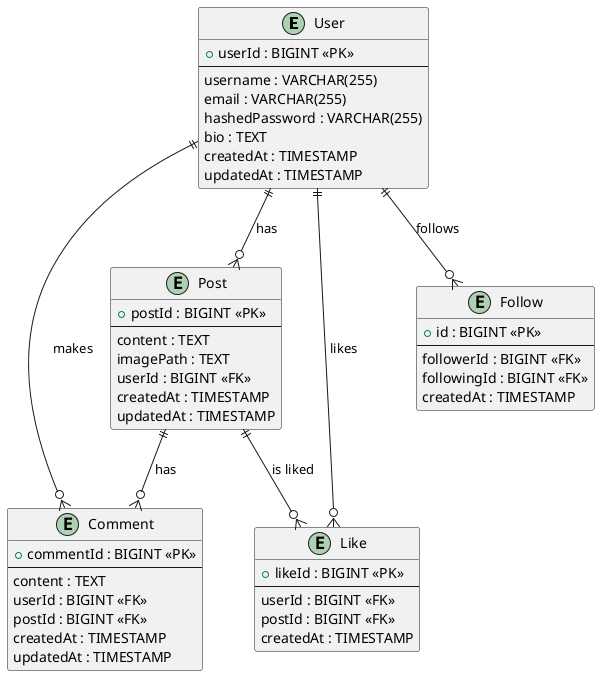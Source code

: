 @startuml Quackstagram
entity User {
    + userId : BIGINT <<PK>>
    --
    username : VARCHAR(255)
    email : VARCHAR(255)
    hashedPassword : VARCHAR(255)
    bio : TEXT
    createdAt : TIMESTAMP
    updatedAt : TIMESTAMP
}

entity Post {
    + postId : BIGINT <<PK>>
    --
    content : TEXT
    imagePath : TEXT
    userId : BIGINT <<FK>>
    createdAt : TIMESTAMP
    updatedAt : TIMESTAMP
}

entity Comment {
    + commentId : BIGINT <<PK>>
    --
    content : TEXT
    userId : BIGINT <<FK>>
    postId : BIGINT <<FK>>
    createdAt : TIMESTAMP
    updatedAt : TIMESTAMP
}

entity Like {
    + likeId : BIGINT <<PK>>
    --
    userId : BIGINT <<FK>>
    postId : BIGINT <<FK>>
    createdAt : TIMESTAMP
}

entity Follow {
    + id : BIGINT <<PK>>
    --
    followerId : BIGINT <<FK>>
    followingId : BIGINT <<FK>>
    createdAt : TIMESTAMP
}

User ||--o{ Post : "has"
User ||--o{ Comment : "makes"
User ||--o{ Like : "likes"
User ||--o{ Follow : "follows"
Post ||--o{ Comment : "has"
Post ||--o{ Like : "is liked"
@enduml